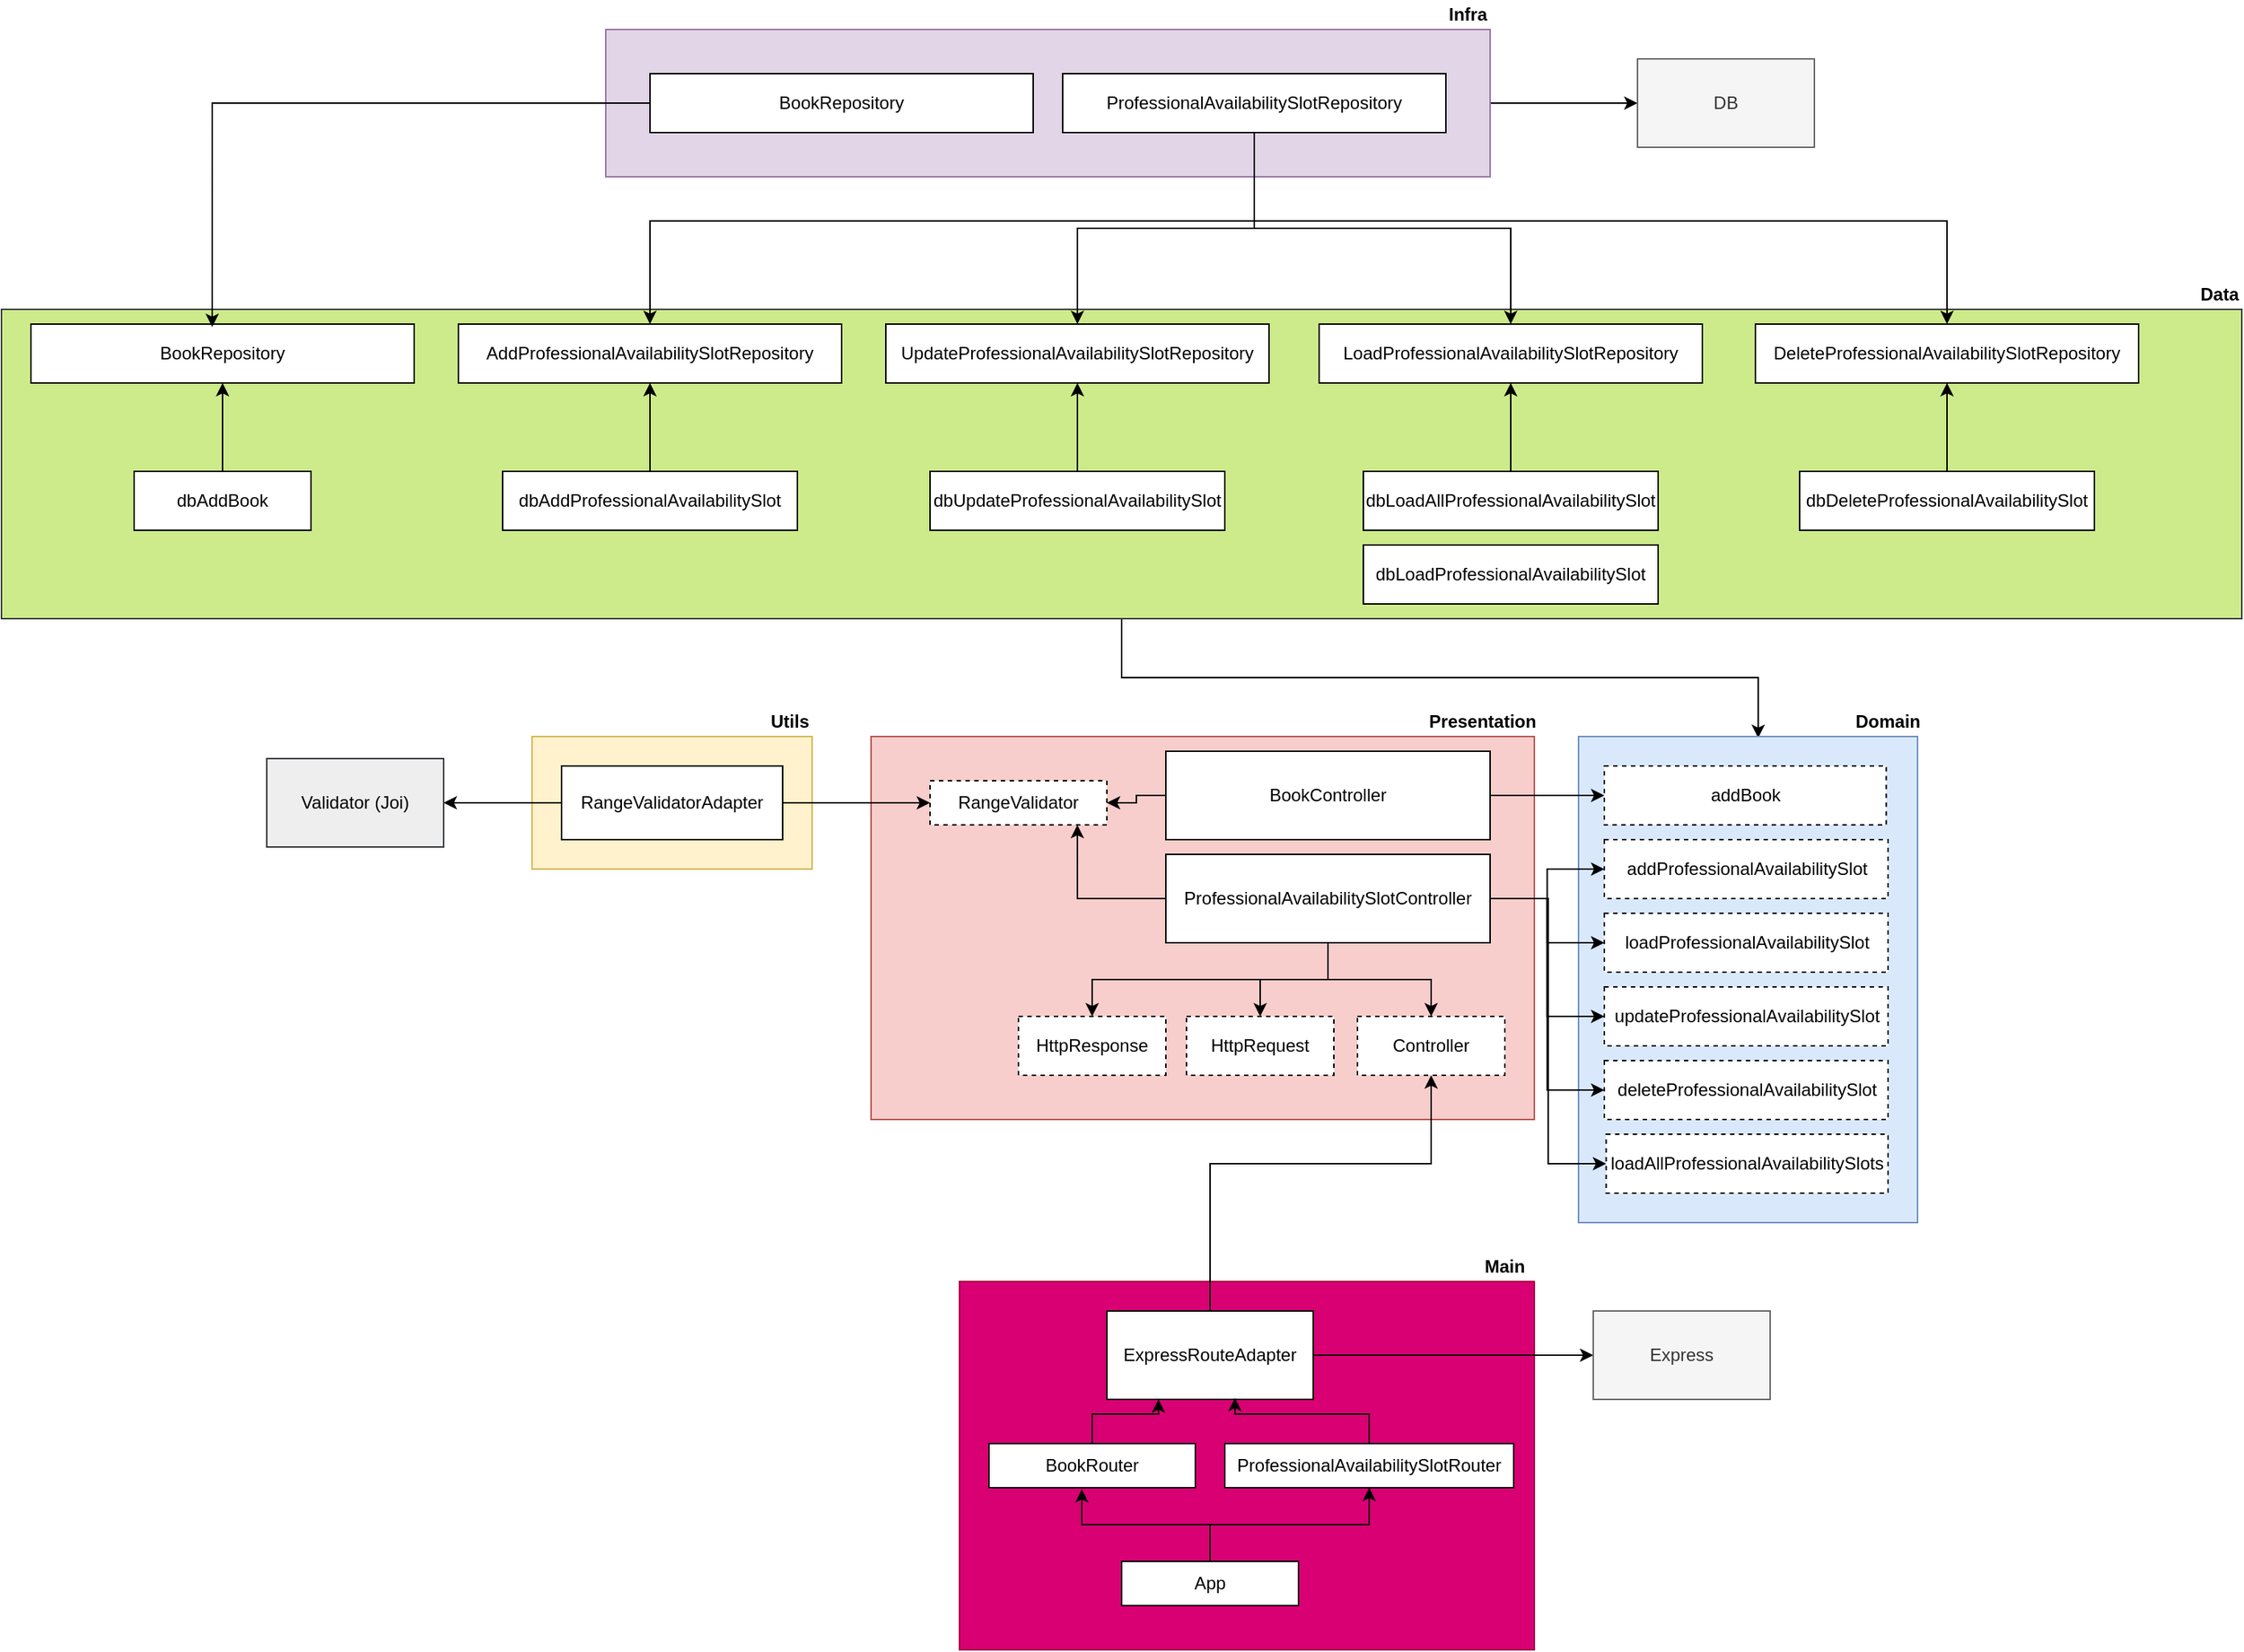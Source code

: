 <mxfile version="14.5.4" type="device"><diagram id="gFPQU3QQVF3fsFo9OJ6K" name="arquitetura"><mxGraphModel dx="2889" dy="1931" grid="1" gridSize="10" guides="1" tooltips="1" connect="1" arrows="1" fold="1" page="1" pageScale="1" pageWidth="827" pageHeight="1169" math="0" shadow="0"><root><mxCell id="0"/><mxCell id="1" parent="0"/><mxCell id="EfFJ4J6DcIsUciwLqgvt-103" value="" style="rounded=0;whiteSpace=wrap;html=1;fillColor=#d80073;strokeColor=#A50040;fontColor=#ffffff;" vertex="1" parent="1"><mxGeometry x="-60" y="500" width="390" height="250" as="geometry"/></mxCell><mxCell id="EfFJ4J6DcIsUciwLqgvt-92" style="edgeStyle=orthogonalEdgeStyle;rounded=0;orthogonalLoop=1;jettySize=auto;html=1;entryX=0;entryY=0.5;entryDx=0;entryDy=0;" edge="1" parent="1" source="EfFJ4J6DcIsUciwLqgvt-83" target="EfFJ4J6DcIsUciwLqgvt-91"><mxGeometry relative="1" as="geometry"/></mxCell><mxCell id="EfFJ4J6DcIsUciwLqgvt-83" value="" style="rounded=0;whiteSpace=wrap;html=1;fillColor=#e1d5e7;strokeColor=#9673a6;" vertex="1" parent="1"><mxGeometry x="-300" y="-350" width="600" height="100" as="geometry"/></mxCell><mxCell id="EfFJ4J6DcIsUciwLqgvt-80" style="edgeStyle=orthogonalEdgeStyle;rounded=0;orthogonalLoop=1;jettySize=auto;html=1;entryX=0.53;entryY=0.003;entryDx=0;entryDy=0;entryPerimeter=0;" edge="1" parent="1" source="EfFJ4J6DcIsUciwLqgvt-57" target="EfFJ4J6DcIsUciwLqgvt-6"><mxGeometry relative="1" as="geometry"/></mxCell><mxCell id="EfFJ4J6DcIsUciwLqgvt-57" value="" style="rounded=0;whiteSpace=wrap;html=1;fillColor=#cdeb8b;strokeColor=#36393d;" vertex="1" parent="1"><mxGeometry x="-710" y="-160" width="1520" height="210" as="geometry"/></mxCell><mxCell id="EfFJ4J6DcIsUciwLqgvt-42" value="" style="rounded=0;whiteSpace=wrap;html=1;fillColor=#fff2cc;strokeColor=#d6b656;" vertex="1" parent="1"><mxGeometry x="-350" y="130" width="190" height="90" as="geometry"/></mxCell><mxCell id="EfFJ4J6DcIsUciwLqgvt-28" value="" style="rounded=0;whiteSpace=wrap;html=1;fillColor=#f8cecc;strokeColor=#b85450;" vertex="1" parent="1"><mxGeometry x="-120" y="130" width="450" height="260" as="geometry"/></mxCell><mxCell id="EfFJ4J6DcIsUciwLqgvt-6" value="" style="rounded=0;whiteSpace=wrap;html=1;fillColor=#dae8fc;strokeColor=#6c8ebf;" vertex="1" parent="1"><mxGeometry x="360" y="130" width="230" height="330" as="geometry"/></mxCell><mxCell id="EfFJ4J6DcIsUciwLqgvt-7" value="Domain" style="text;html=1;strokeColor=none;fillColor=none;align=center;verticalAlign=middle;whiteSpace=wrap;rounded=0;fontStyle=1" vertex="1" parent="1"><mxGeometry x="550" y="110" width="40" height="20" as="geometry"/></mxCell><mxCell id="EfFJ4J6DcIsUciwLqgvt-9" value="Controller" style="rounded=0;whiteSpace=wrap;html=1;dashed=1;" vertex="1" parent="1"><mxGeometry x="210" y="320" width="100" height="40" as="geometry"/></mxCell><mxCell id="EfFJ4J6DcIsUciwLqgvt-12" value="HttpRequest" style="rounded=0;whiteSpace=wrap;html=1;dashed=1;" vertex="1" parent="1"><mxGeometry x="94" y="320" width="100" height="40" as="geometry"/></mxCell><mxCell id="EfFJ4J6DcIsUciwLqgvt-13" value="HttpResponse" style="rounded=0;whiteSpace=wrap;html=1;dashed=1;" vertex="1" parent="1"><mxGeometry x="-20" y="320" width="100" height="40" as="geometry"/></mxCell><mxCell id="EfFJ4J6DcIsUciwLqgvt-15" value="addProfessionalAvailabilitySlot" style="rounded=0;whiteSpace=wrap;html=1;dashed=1;" vertex="1" parent="1"><mxGeometry x="377.5" y="200" width="192.5" height="40" as="geometry"/></mxCell><mxCell id="EfFJ4J6DcIsUciwLqgvt-17" value="updateProfessionalAvailabilitySlot" style="rounded=0;whiteSpace=wrap;html=1;dashed=1;" vertex="1" parent="1"><mxGeometry x="377.5" y="300" width="192.5" height="40" as="geometry"/></mxCell><mxCell id="EfFJ4J6DcIsUciwLqgvt-18" value="deleteProfessionalAvailabilitySlot" style="rounded=0;whiteSpace=wrap;html=1;dashed=1;" vertex="1" parent="1"><mxGeometry x="377.5" y="350" width="192.5" height="40" as="geometry"/></mxCell><mxCell id="EfFJ4J6DcIsUciwLqgvt-21" value="loadProfessionalAvailabilitySlot" style="rounded=0;whiteSpace=wrap;html=1;dashed=1;" vertex="1" parent="1"><mxGeometry x="377.5" y="250" width="192.5" height="40" as="geometry"/></mxCell><mxCell id="EfFJ4J6DcIsUciwLqgvt-22" value="loadAllProfessionalAvailabilitySlots" style="rounded=0;whiteSpace=wrap;html=1;dashed=1;" vertex="1" parent="1"><mxGeometry x="378.75" y="400" width="191.25" height="40" as="geometry"/></mxCell><mxCell id="EfFJ4J6DcIsUciwLqgvt-23" value="addBook" style="rounded=0;whiteSpace=wrap;html=1;dashed=1;" vertex="1" parent="1"><mxGeometry x="377.5" y="150" width="191.25" height="40" as="geometry"/></mxCell><mxCell id="EfFJ4J6DcIsUciwLqgvt-25" style="edgeStyle=orthogonalEdgeStyle;rounded=0;orthogonalLoop=1;jettySize=auto;html=1;entryX=0.5;entryY=0;entryDx=0;entryDy=0;" edge="1" parent="1" source="EfFJ4J6DcIsUciwLqgvt-24" target="EfFJ4J6DcIsUciwLqgvt-9"><mxGeometry relative="1" as="geometry"/></mxCell><mxCell id="EfFJ4J6DcIsUciwLqgvt-26" style="edgeStyle=orthogonalEdgeStyle;rounded=0;orthogonalLoop=1;jettySize=auto;html=1;entryX=0.5;entryY=0;entryDx=0;entryDy=0;" edge="1" parent="1" source="EfFJ4J6DcIsUciwLqgvt-24" target="EfFJ4J6DcIsUciwLqgvt-12"><mxGeometry relative="1" as="geometry"/></mxCell><mxCell id="EfFJ4J6DcIsUciwLqgvt-27" style="edgeStyle=orthogonalEdgeStyle;rounded=0;orthogonalLoop=1;jettySize=auto;html=1;entryX=0.5;entryY=0;entryDx=0;entryDy=0;" edge="1" parent="1" source="EfFJ4J6DcIsUciwLqgvt-24" target="EfFJ4J6DcIsUciwLqgvt-13"><mxGeometry relative="1" as="geometry"/></mxCell><mxCell id="EfFJ4J6DcIsUciwLqgvt-34" style="edgeStyle=orthogonalEdgeStyle;rounded=0;orthogonalLoop=1;jettySize=auto;html=1;entryX=0;entryY=0.5;entryDx=0;entryDy=0;" edge="1" parent="1" source="EfFJ4J6DcIsUciwLqgvt-24" target="EfFJ4J6DcIsUciwLqgvt-15"><mxGeometry relative="1" as="geometry"/></mxCell><mxCell id="EfFJ4J6DcIsUciwLqgvt-35" style="edgeStyle=orthogonalEdgeStyle;rounded=0;orthogonalLoop=1;jettySize=auto;html=1;entryX=0;entryY=0.5;entryDx=0;entryDy=0;" edge="1" parent="1" source="EfFJ4J6DcIsUciwLqgvt-24" target="EfFJ4J6DcIsUciwLqgvt-21"><mxGeometry relative="1" as="geometry"/></mxCell><mxCell id="EfFJ4J6DcIsUciwLqgvt-36" style="edgeStyle=orthogonalEdgeStyle;rounded=0;orthogonalLoop=1;jettySize=auto;html=1;entryX=0;entryY=0.5;entryDx=0;entryDy=0;" edge="1" parent="1" source="EfFJ4J6DcIsUciwLqgvt-24" target="EfFJ4J6DcIsUciwLqgvt-17"><mxGeometry relative="1" as="geometry"/></mxCell><mxCell id="EfFJ4J6DcIsUciwLqgvt-37" style="edgeStyle=orthogonalEdgeStyle;rounded=0;orthogonalLoop=1;jettySize=auto;html=1;entryX=0;entryY=0.5;entryDx=0;entryDy=0;" edge="1" parent="1" source="EfFJ4J6DcIsUciwLqgvt-24" target="EfFJ4J6DcIsUciwLqgvt-18"><mxGeometry relative="1" as="geometry"/></mxCell><mxCell id="EfFJ4J6DcIsUciwLqgvt-38" style="edgeStyle=orthogonalEdgeStyle;rounded=0;orthogonalLoop=1;jettySize=auto;html=1;entryX=0;entryY=0.5;entryDx=0;entryDy=0;" edge="1" parent="1" source="EfFJ4J6DcIsUciwLqgvt-24" target="EfFJ4J6DcIsUciwLqgvt-22"><mxGeometry relative="1" as="geometry"/></mxCell><mxCell id="EfFJ4J6DcIsUciwLqgvt-49" style="edgeStyle=orthogonalEdgeStyle;rounded=0;orthogonalLoop=1;jettySize=auto;html=1;entryX=0.833;entryY=1;entryDx=0;entryDy=0;entryPerimeter=0;" edge="1" parent="1" source="EfFJ4J6DcIsUciwLqgvt-24" target="EfFJ4J6DcIsUciwLqgvt-39"><mxGeometry relative="1" as="geometry"/></mxCell><mxCell id="EfFJ4J6DcIsUciwLqgvt-24" value="ProfessionalAvailabilitySlotController" style="rounded=0;whiteSpace=wrap;html=1;" vertex="1" parent="1"><mxGeometry x="80" y="210" width="220" height="60" as="geometry"/></mxCell><mxCell id="EfFJ4J6DcIsUciwLqgvt-29" value="Presentation" style="text;html=1;strokeColor=none;fillColor=none;align=center;verticalAlign=middle;whiteSpace=wrap;rounded=0;fontStyle=1" vertex="1" parent="1"><mxGeometry x="260" y="110" width="70" height="20" as="geometry"/></mxCell><mxCell id="EfFJ4J6DcIsUciwLqgvt-32" style="edgeStyle=orthogonalEdgeStyle;rounded=0;orthogonalLoop=1;jettySize=auto;html=1;entryX=0;entryY=0.5;entryDx=0;entryDy=0;" edge="1" parent="1" source="EfFJ4J6DcIsUciwLqgvt-30" target="EfFJ4J6DcIsUciwLqgvt-23"><mxGeometry relative="1" as="geometry"/></mxCell><mxCell id="EfFJ4J6DcIsUciwLqgvt-48" value="" style="edgeStyle=orthogonalEdgeStyle;rounded=0;orthogonalLoop=1;jettySize=auto;html=1;" edge="1" parent="1" source="EfFJ4J6DcIsUciwLqgvt-30" target="EfFJ4J6DcIsUciwLqgvt-39"><mxGeometry relative="1" as="geometry"/></mxCell><mxCell id="EfFJ4J6DcIsUciwLqgvt-30" value="BookController" style="rounded=0;whiteSpace=wrap;html=1;" vertex="1" parent="1"><mxGeometry x="80" y="140" width="220" height="60" as="geometry"/></mxCell><mxCell id="EfFJ4J6DcIsUciwLqgvt-39" value="RangeValidator" style="rounded=0;whiteSpace=wrap;html=1;dashed=1;" vertex="1" parent="1"><mxGeometry x="-80" y="160" width="120" height="30" as="geometry"/></mxCell><mxCell id="EfFJ4J6DcIsUciwLqgvt-46" style="edgeStyle=orthogonalEdgeStyle;rounded=0;orthogonalLoop=1;jettySize=auto;html=1;" edge="1" parent="1" source="EfFJ4J6DcIsUciwLqgvt-41" target="EfFJ4J6DcIsUciwLqgvt-45"><mxGeometry relative="1" as="geometry"/></mxCell><mxCell id="EfFJ4J6DcIsUciwLqgvt-47" style="edgeStyle=orthogonalEdgeStyle;rounded=0;orthogonalLoop=1;jettySize=auto;html=1;exitX=1;exitY=0.5;exitDx=0;exitDy=0;entryX=0;entryY=0.5;entryDx=0;entryDy=0;" edge="1" parent="1" source="EfFJ4J6DcIsUciwLqgvt-41" target="EfFJ4J6DcIsUciwLqgvt-39"><mxGeometry relative="1" as="geometry"/></mxCell><mxCell id="EfFJ4J6DcIsUciwLqgvt-41" value="RangeValidatorAdapter" style="rounded=0;whiteSpace=wrap;html=1;" vertex="1" parent="1"><mxGeometry x="-330" y="150" width="150" height="50" as="geometry"/></mxCell><mxCell id="EfFJ4J6DcIsUciwLqgvt-43" value="Utils" style="text;html=1;strokeColor=none;fillColor=none;align=center;verticalAlign=middle;whiteSpace=wrap;rounded=0;fontStyle=1" vertex="1" parent="1"><mxGeometry x="-190" y="110" width="30" height="20" as="geometry"/></mxCell><mxCell id="EfFJ4J6DcIsUciwLqgvt-45" value="Validator (Joi)" style="rounded=0;whiteSpace=wrap;html=1;fillColor=#eeeeee;strokeColor=#36393d;" vertex="1" parent="1"><mxGeometry x="-530" y="145" width="120" height="60" as="geometry"/></mxCell><mxCell id="EfFJ4J6DcIsUciwLqgvt-66" style="edgeStyle=orthogonalEdgeStyle;rounded=0;orthogonalLoop=1;jettySize=auto;html=1;entryX=0.5;entryY=1;entryDx=0;entryDy=0;" edge="1" parent="1" source="EfFJ4J6DcIsUciwLqgvt-50" target="EfFJ4J6DcIsUciwLqgvt-61"><mxGeometry relative="1" as="geometry"/></mxCell><mxCell id="EfFJ4J6DcIsUciwLqgvt-50" value="dbAddBook" style="rounded=0;whiteSpace=wrap;html=1;" vertex="1" parent="1"><mxGeometry x="-620" y="-50" width="120" height="40" as="geometry"/></mxCell><mxCell id="EfFJ4J6DcIsUciwLqgvt-74" style="edgeStyle=orthogonalEdgeStyle;rounded=0;orthogonalLoop=1;jettySize=auto;html=1;" edge="1" parent="1" source="EfFJ4J6DcIsUciwLqgvt-52" target="EfFJ4J6DcIsUciwLqgvt-60"><mxGeometry relative="1" as="geometry"/></mxCell><mxCell id="EfFJ4J6DcIsUciwLqgvt-52" value="dbAddProfessionalAvailabilitySlot" style="rounded=0;whiteSpace=wrap;html=1;" vertex="1" parent="1"><mxGeometry x="-370" y="-50" width="200" height="40" as="geometry"/></mxCell><mxCell id="EfFJ4J6DcIsUciwLqgvt-53" value="dbLoadProfessionalAvailabilitySlot" style="rounded=0;whiteSpace=wrap;html=1;" vertex="1" parent="1"><mxGeometry x="214" width="200" height="40" as="geometry"/></mxCell><mxCell id="EfFJ4J6DcIsUciwLqgvt-75" style="edgeStyle=orthogonalEdgeStyle;rounded=0;orthogonalLoop=1;jettySize=auto;html=1;" edge="1" parent="1" source="EfFJ4J6DcIsUciwLqgvt-54" target="EfFJ4J6DcIsUciwLqgvt-73"><mxGeometry relative="1" as="geometry"/></mxCell><mxCell id="EfFJ4J6DcIsUciwLqgvt-54" value="dbUpdateProfessionalAvailabilitySlot" style="rounded=0;whiteSpace=wrap;html=1;" vertex="1" parent="1"><mxGeometry x="-80" y="-50" width="200" height="40" as="geometry"/></mxCell><mxCell id="EfFJ4J6DcIsUciwLqgvt-79" style="edgeStyle=orthogonalEdgeStyle;rounded=0;orthogonalLoop=1;jettySize=auto;html=1;entryX=0.5;entryY=1;entryDx=0;entryDy=0;" edge="1" parent="1" source="EfFJ4J6DcIsUciwLqgvt-55" target="EfFJ4J6DcIsUciwLqgvt-77"><mxGeometry relative="1" as="geometry"/></mxCell><mxCell id="EfFJ4J6DcIsUciwLqgvt-55" value="dbDeleteProfessionalAvailabilitySlot" style="rounded=0;whiteSpace=wrap;html=1;" vertex="1" parent="1"><mxGeometry x="510" y="-50" width="200" height="40" as="geometry"/></mxCell><mxCell id="EfFJ4J6DcIsUciwLqgvt-78" style="edgeStyle=orthogonalEdgeStyle;rounded=0;orthogonalLoop=1;jettySize=auto;html=1;entryX=0.5;entryY=1;entryDx=0;entryDy=0;" edge="1" parent="1" source="EfFJ4J6DcIsUciwLqgvt-56" target="EfFJ4J6DcIsUciwLqgvt-76"><mxGeometry relative="1" as="geometry"/></mxCell><mxCell id="EfFJ4J6DcIsUciwLqgvt-56" value="dbLoadAllProfessionalAvailabilitySlot" style="rounded=0;whiteSpace=wrap;html=1;" vertex="1" parent="1"><mxGeometry x="214" y="-50" width="200" height="40" as="geometry"/></mxCell><mxCell id="EfFJ4J6DcIsUciwLqgvt-60" value="AddProfessionalAvailabilitySlotRepository" style="rounded=0;whiteSpace=wrap;html=1;" vertex="1" parent="1"><mxGeometry x="-400" y="-150" width="260" height="40" as="geometry"/></mxCell><mxCell id="EfFJ4J6DcIsUciwLqgvt-61" value="BookRepository" style="rounded=0;whiteSpace=wrap;html=1;" vertex="1" parent="1"><mxGeometry x="-690" y="-150" width="260" height="40" as="geometry"/></mxCell><mxCell id="EfFJ4J6DcIsUciwLqgvt-65" value="&lt;b&gt;Data&lt;/b&gt;" style="text;html=1;strokeColor=none;fillColor=none;align=center;verticalAlign=middle;whiteSpace=wrap;rounded=0;" vertex="1" parent="1"><mxGeometry x="780" y="-180" width="30" height="20" as="geometry"/></mxCell><mxCell id="EfFJ4J6DcIsUciwLqgvt-73" value="UpdateProfessionalAvailabilitySlotRepository" style="rounded=0;whiteSpace=wrap;html=1;" vertex="1" parent="1"><mxGeometry x="-110" y="-150" width="260" height="40" as="geometry"/></mxCell><mxCell id="EfFJ4J6DcIsUciwLqgvt-76" value="LoadProfessionalAvailabilitySlotRepository" style="rounded=0;whiteSpace=wrap;html=1;" vertex="1" parent="1"><mxGeometry x="184" y="-150" width="260" height="40" as="geometry"/></mxCell><mxCell id="EfFJ4J6DcIsUciwLqgvt-77" value="DeleteProfessionalAvailabilitySlotRepository" style="rounded=0;whiteSpace=wrap;html=1;" vertex="1" parent="1"><mxGeometry x="480" y="-150" width="260" height="40" as="geometry"/></mxCell><mxCell id="EfFJ4J6DcIsUciwLqgvt-85" style="edgeStyle=orthogonalEdgeStyle;rounded=0;orthogonalLoop=1;jettySize=auto;html=1;entryX=0.473;entryY=0.05;entryDx=0;entryDy=0;entryPerimeter=0;" edge="1" parent="1" source="EfFJ4J6DcIsUciwLqgvt-81" target="EfFJ4J6DcIsUciwLqgvt-61"><mxGeometry relative="1" as="geometry"/></mxCell><mxCell id="EfFJ4J6DcIsUciwLqgvt-81" value="BookRepository" style="rounded=0;whiteSpace=wrap;html=1;" vertex="1" parent="1"><mxGeometry x="-270" y="-320" width="260" height="40" as="geometry"/></mxCell><mxCell id="EfFJ4J6DcIsUciwLqgvt-87" style="edgeStyle=orthogonalEdgeStyle;rounded=0;orthogonalLoop=1;jettySize=auto;html=1;exitX=0.5;exitY=1;exitDx=0;exitDy=0;entryX=0.5;entryY=0;entryDx=0;entryDy=0;" edge="1" parent="1" source="EfFJ4J6DcIsUciwLqgvt-82" target="EfFJ4J6DcIsUciwLqgvt-73"><mxGeometry relative="1" as="geometry"/></mxCell><mxCell id="EfFJ4J6DcIsUciwLqgvt-88" style="edgeStyle=orthogonalEdgeStyle;rounded=0;orthogonalLoop=1;jettySize=auto;html=1;" edge="1" parent="1" source="EfFJ4J6DcIsUciwLqgvt-82" target="EfFJ4J6DcIsUciwLqgvt-76"><mxGeometry relative="1" as="geometry"/></mxCell><mxCell id="EfFJ4J6DcIsUciwLqgvt-89" style="edgeStyle=orthogonalEdgeStyle;rounded=0;orthogonalLoop=1;jettySize=auto;html=1;entryX=0.5;entryY=0;entryDx=0;entryDy=0;" edge="1" parent="1" source="EfFJ4J6DcIsUciwLqgvt-82" target="EfFJ4J6DcIsUciwLqgvt-60"><mxGeometry relative="1" as="geometry"><Array as="points"><mxPoint x="140" y="-220"/><mxPoint x="-270" y="-220"/></Array></mxGeometry></mxCell><mxCell id="EfFJ4J6DcIsUciwLqgvt-90" style="edgeStyle=orthogonalEdgeStyle;rounded=0;orthogonalLoop=1;jettySize=auto;html=1;" edge="1" parent="1" source="EfFJ4J6DcIsUciwLqgvt-82" target="EfFJ4J6DcIsUciwLqgvt-77"><mxGeometry relative="1" as="geometry"><Array as="points"><mxPoint x="140" y="-220"/><mxPoint x="610" y="-220"/></Array></mxGeometry></mxCell><mxCell id="EfFJ4J6DcIsUciwLqgvt-82" value="ProfessionalAvailabilitySlotRepository" style="rounded=0;whiteSpace=wrap;html=1;" vertex="1" parent="1"><mxGeometry x="10" y="-320" width="260" height="40" as="geometry"/></mxCell><mxCell id="EfFJ4J6DcIsUciwLqgvt-84" value="&lt;b&gt;Infra&lt;/b&gt;" style="text;html=1;strokeColor=none;fillColor=none;align=center;verticalAlign=middle;whiteSpace=wrap;rounded=0;" vertex="1" parent="1"><mxGeometry x="270" y="-370" width="30" height="20" as="geometry"/></mxCell><mxCell id="EfFJ4J6DcIsUciwLqgvt-91" value="DB" style="rounded=0;whiteSpace=wrap;html=1;fillColor=#f5f5f5;strokeColor=#666666;fontColor=#333333;" vertex="1" parent="1"><mxGeometry x="400" y="-330" width="120" height="60" as="geometry"/></mxCell><mxCell id="EfFJ4J6DcIsUciwLqgvt-104" style="edgeStyle=orthogonalEdgeStyle;rounded=0;orthogonalLoop=1;jettySize=auto;html=1;entryX=0;entryY=0.5;entryDx=0;entryDy=0;" edge="1" parent="1" source="EfFJ4J6DcIsUciwLqgvt-93" target="EfFJ4J6DcIsUciwLqgvt-102"><mxGeometry relative="1" as="geometry"/></mxCell><mxCell id="EfFJ4J6DcIsUciwLqgvt-105" style="edgeStyle=orthogonalEdgeStyle;rounded=0;orthogonalLoop=1;jettySize=auto;html=1;entryX=0.5;entryY=1;entryDx=0;entryDy=0;" edge="1" parent="1" source="EfFJ4J6DcIsUciwLqgvt-93" target="EfFJ4J6DcIsUciwLqgvt-9"><mxGeometry relative="1" as="geometry"><Array as="points"><mxPoint x="110" y="420"/><mxPoint x="260" y="420"/></Array></mxGeometry></mxCell><mxCell id="EfFJ4J6DcIsUciwLqgvt-93" value="ExpressRouteAdapter" style="rounded=0;whiteSpace=wrap;html=1;" vertex="1" parent="1"><mxGeometry x="40" y="520" width="140" height="60" as="geometry"/></mxCell><mxCell id="EfFJ4J6DcIsUciwLqgvt-97" style="edgeStyle=orthogonalEdgeStyle;rounded=0;orthogonalLoop=1;jettySize=auto;html=1;entryX=0.25;entryY=1;entryDx=0;entryDy=0;" edge="1" parent="1" source="EfFJ4J6DcIsUciwLqgvt-94" target="EfFJ4J6DcIsUciwLqgvt-93"><mxGeometry relative="1" as="geometry"/></mxCell><mxCell id="EfFJ4J6DcIsUciwLqgvt-94" value="BookRouter" style="rounded=0;whiteSpace=wrap;html=1;" vertex="1" parent="1"><mxGeometry x="-40" y="610" width="140" height="30" as="geometry"/></mxCell><mxCell id="EfFJ4J6DcIsUciwLqgvt-98" style="edgeStyle=orthogonalEdgeStyle;rounded=0;orthogonalLoop=1;jettySize=auto;html=1;entryX=0.621;entryY=0.983;entryDx=0;entryDy=0;entryPerimeter=0;" edge="1" parent="1" source="EfFJ4J6DcIsUciwLqgvt-95" target="EfFJ4J6DcIsUciwLqgvt-93"><mxGeometry relative="1" as="geometry"/></mxCell><mxCell id="EfFJ4J6DcIsUciwLqgvt-95" value="ProfessionalAvailabilitySlotRouter" style="rounded=0;whiteSpace=wrap;html=1;" vertex="1" parent="1"><mxGeometry x="120" y="610" width="196" height="30" as="geometry"/></mxCell><mxCell id="EfFJ4J6DcIsUciwLqgvt-100" style="edgeStyle=orthogonalEdgeStyle;rounded=0;orthogonalLoop=1;jettySize=auto;html=1;entryX=0.45;entryY=1.033;entryDx=0;entryDy=0;entryPerimeter=0;" edge="1" parent="1" source="EfFJ4J6DcIsUciwLqgvt-99" target="EfFJ4J6DcIsUciwLqgvt-94"><mxGeometry relative="1" as="geometry"/></mxCell><mxCell id="EfFJ4J6DcIsUciwLqgvt-101" style="edgeStyle=orthogonalEdgeStyle;rounded=0;orthogonalLoop=1;jettySize=auto;html=1;entryX=0.5;entryY=1;entryDx=0;entryDy=0;" edge="1" parent="1" source="EfFJ4J6DcIsUciwLqgvt-99" target="EfFJ4J6DcIsUciwLqgvt-95"><mxGeometry relative="1" as="geometry"/></mxCell><mxCell id="EfFJ4J6DcIsUciwLqgvt-99" value="App" style="rounded=0;whiteSpace=wrap;html=1;" vertex="1" parent="1"><mxGeometry x="50" y="690" width="120" height="30" as="geometry"/></mxCell><mxCell id="EfFJ4J6DcIsUciwLqgvt-102" value="Express" style="rounded=0;whiteSpace=wrap;html=1;fillColor=#f5f5f5;strokeColor=#666666;fontColor=#333333;" vertex="1" parent="1"><mxGeometry x="370" y="520" width="120" height="60" as="geometry"/></mxCell><mxCell id="EfFJ4J6DcIsUciwLqgvt-106" value="&lt;b&gt;Main&lt;/b&gt;" style="text;html=1;strokeColor=none;fillColor=none;align=center;verticalAlign=middle;whiteSpace=wrap;rounded=0;" vertex="1" parent="1"><mxGeometry x="290" y="480" width="40" height="20" as="geometry"/></mxCell></root></mxGraphModel></diagram></mxfile>